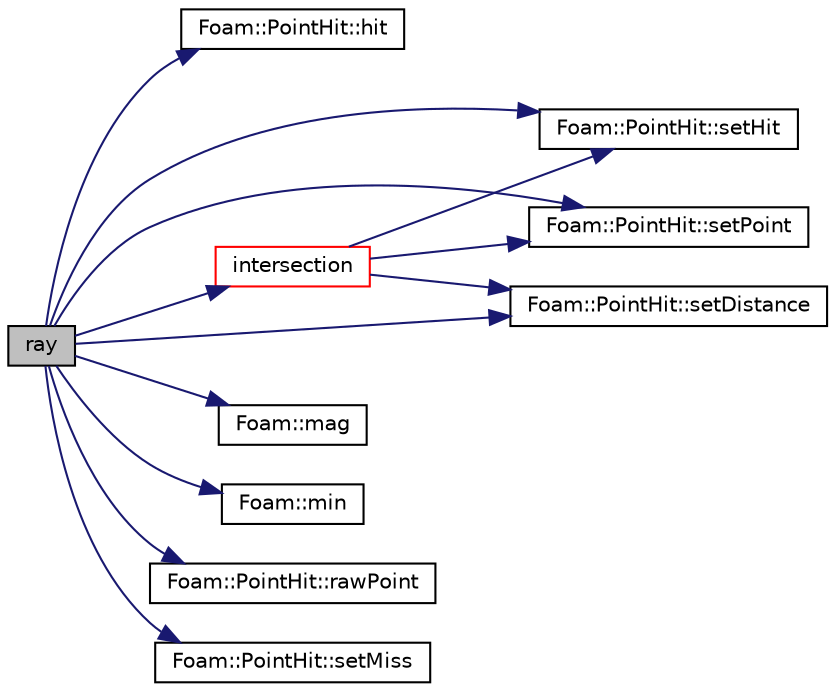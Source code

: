 digraph "ray"
{
  bgcolor="transparent";
  edge [fontname="Helvetica",fontsize="10",labelfontname="Helvetica",labelfontsize="10"];
  node [fontname="Helvetica",fontsize="10",shape=record];
  rankdir="LR";
  Node1 [label="ray",height=0.2,width=0.4,color="black", fillcolor="grey75", style="filled", fontcolor="black"];
  Node1 -> Node2 [color="midnightblue",fontsize="10",style="solid",fontname="Helvetica"];
  Node2 [label="Foam::PointHit::hit",height=0.2,width=0.4,color="black",URL="$a01883.html#ad963d38a624b8bf8b37c210109dba03c",tooltip="Is there a hit. "];
  Node1 -> Node3 [color="midnightblue",fontsize="10",style="solid",fontname="Helvetica"];
  Node3 [label="intersection",height=0.2,width=0.4,color="red",URL="$a02679.html#abaab0bde7aa64f05d8755787824985f1",tooltip="Fast intersection with a ray. "];
  Node3 -> Node4 [color="midnightblue",fontsize="10",style="solid",fontname="Helvetica"];
  Node4 [label="Foam::PointHit::setHit",height=0.2,width=0.4,color="black",URL="$a01883.html#af857bf9136ee4938a5de88d60b75b706"];
  Node3 -> Node5 [color="midnightblue",fontsize="10",style="solid",fontname="Helvetica"];
  Node5 [label="Foam::PointHit::setPoint",height=0.2,width=0.4,color="black",URL="$a01883.html#a06197856d3e9d1625db3f88c38dc522a"];
  Node3 -> Node6 [color="midnightblue",fontsize="10",style="solid",fontname="Helvetica"];
  Node6 [label="Foam::PointHit::setDistance",height=0.2,width=0.4,color="black",URL="$a01883.html#a14790d638ec1616229076c4aed712b09"];
  Node1 -> Node7 [color="midnightblue",fontsize="10",style="solid",fontname="Helvetica"];
  Node7 [label="Foam::mag",height=0.2,width=0.4,color="black",URL="$a10733.html#a929da2a3fdcf3dacbbe0487d3a330dae"];
  Node1 -> Node8 [color="midnightblue",fontsize="10",style="solid",fontname="Helvetica"];
  Node8 [label="Foam::min",height=0.2,width=0.4,color="black",URL="$a10733.html#a253e112ad2d56d96230ff39ea7f442dc"];
  Node1 -> Node9 [color="midnightblue",fontsize="10",style="solid",fontname="Helvetica"];
  Node9 [label="Foam::PointHit::rawPoint",height=0.2,width=0.4,color="black",URL="$a01883.html#a6c68a01f71e2d6a820e0f0e3540aff0f",tooltip="Return point with no checking. "];
  Node1 -> Node6 [color="midnightblue",fontsize="10",style="solid",fontname="Helvetica"];
  Node1 -> Node4 [color="midnightblue",fontsize="10",style="solid",fontname="Helvetica"];
  Node1 -> Node10 [color="midnightblue",fontsize="10",style="solid",fontname="Helvetica"];
  Node10 [label="Foam::PointHit::setMiss",height=0.2,width=0.4,color="black",URL="$a01883.html#aed721b61555f524fcafed97d1a4cd9f6"];
  Node1 -> Node5 [color="midnightblue",fontsize="10",style="solid",fontname="Helvetica"];
}
